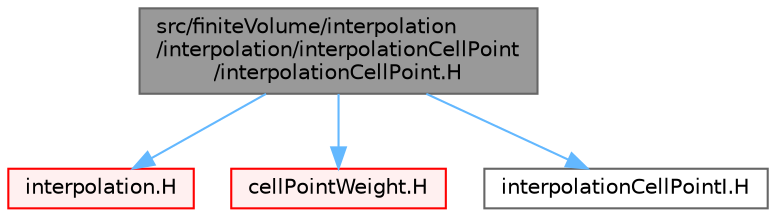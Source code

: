 digraph "src/finiteVolume/interpolation/interpolation/interpolationCellPoint/interpolationCellPoint.H"
{
 // LATEX_PDF_SIZE
  bgcolor="transparent";
  edge [fontname=Helvetica,fontsize=10,labelfontname=Helvetica,labelfontsize=10];
  node [fontname=Helvetica,fontsize=10,shape=box,height=0.2,width=0.4];
  Node1 [id="Node000001",label="src/finiteVolume/interpolation\l/interpolation/interpolationCellPoint\l/interpolationCellPoint.H",height=0.2,width=0.4,color="gray40", fillcolor="grey60", style="filled", fontcolor="black",tooltip=" "];
  Node1 -> Node2 [id="edge1_Node000001_Node000002",color="steelblue1",style="solid",tooltip=" "];
  Node2 [id="Node000002",label="interpolation.H",height=0.2,width=0.4,color="red", fillcolor="#FFF0F0", style="filled",URL="$interpolation_8H.html",tooltip=" "];
  Node1 -> Node373 [id="edge2_Node000001_Node000373",color="steelblue1",style="solid",tooltip=" "];
  Node373 [id="Node000373",label="cellPointWeight.H",height=0.2,width=0.4,color="red", fillcolor="#FFF0F0", style="filled",URL="$cellPointWeight_8H.html",tooltip=" "];
  Node1 -> Node374 [id="edge3_Node000001_Node000374",color="steelblue1",style="solid",tooltip=" "];
  Node374 [id="Node000374",label="interpolationCellPointI.H",height=0.2,width=0.4,color="grey40", fillcolor="white", style="filled",URL="$interpolationCellPointI_8H.html",tooltip=" "];
}
